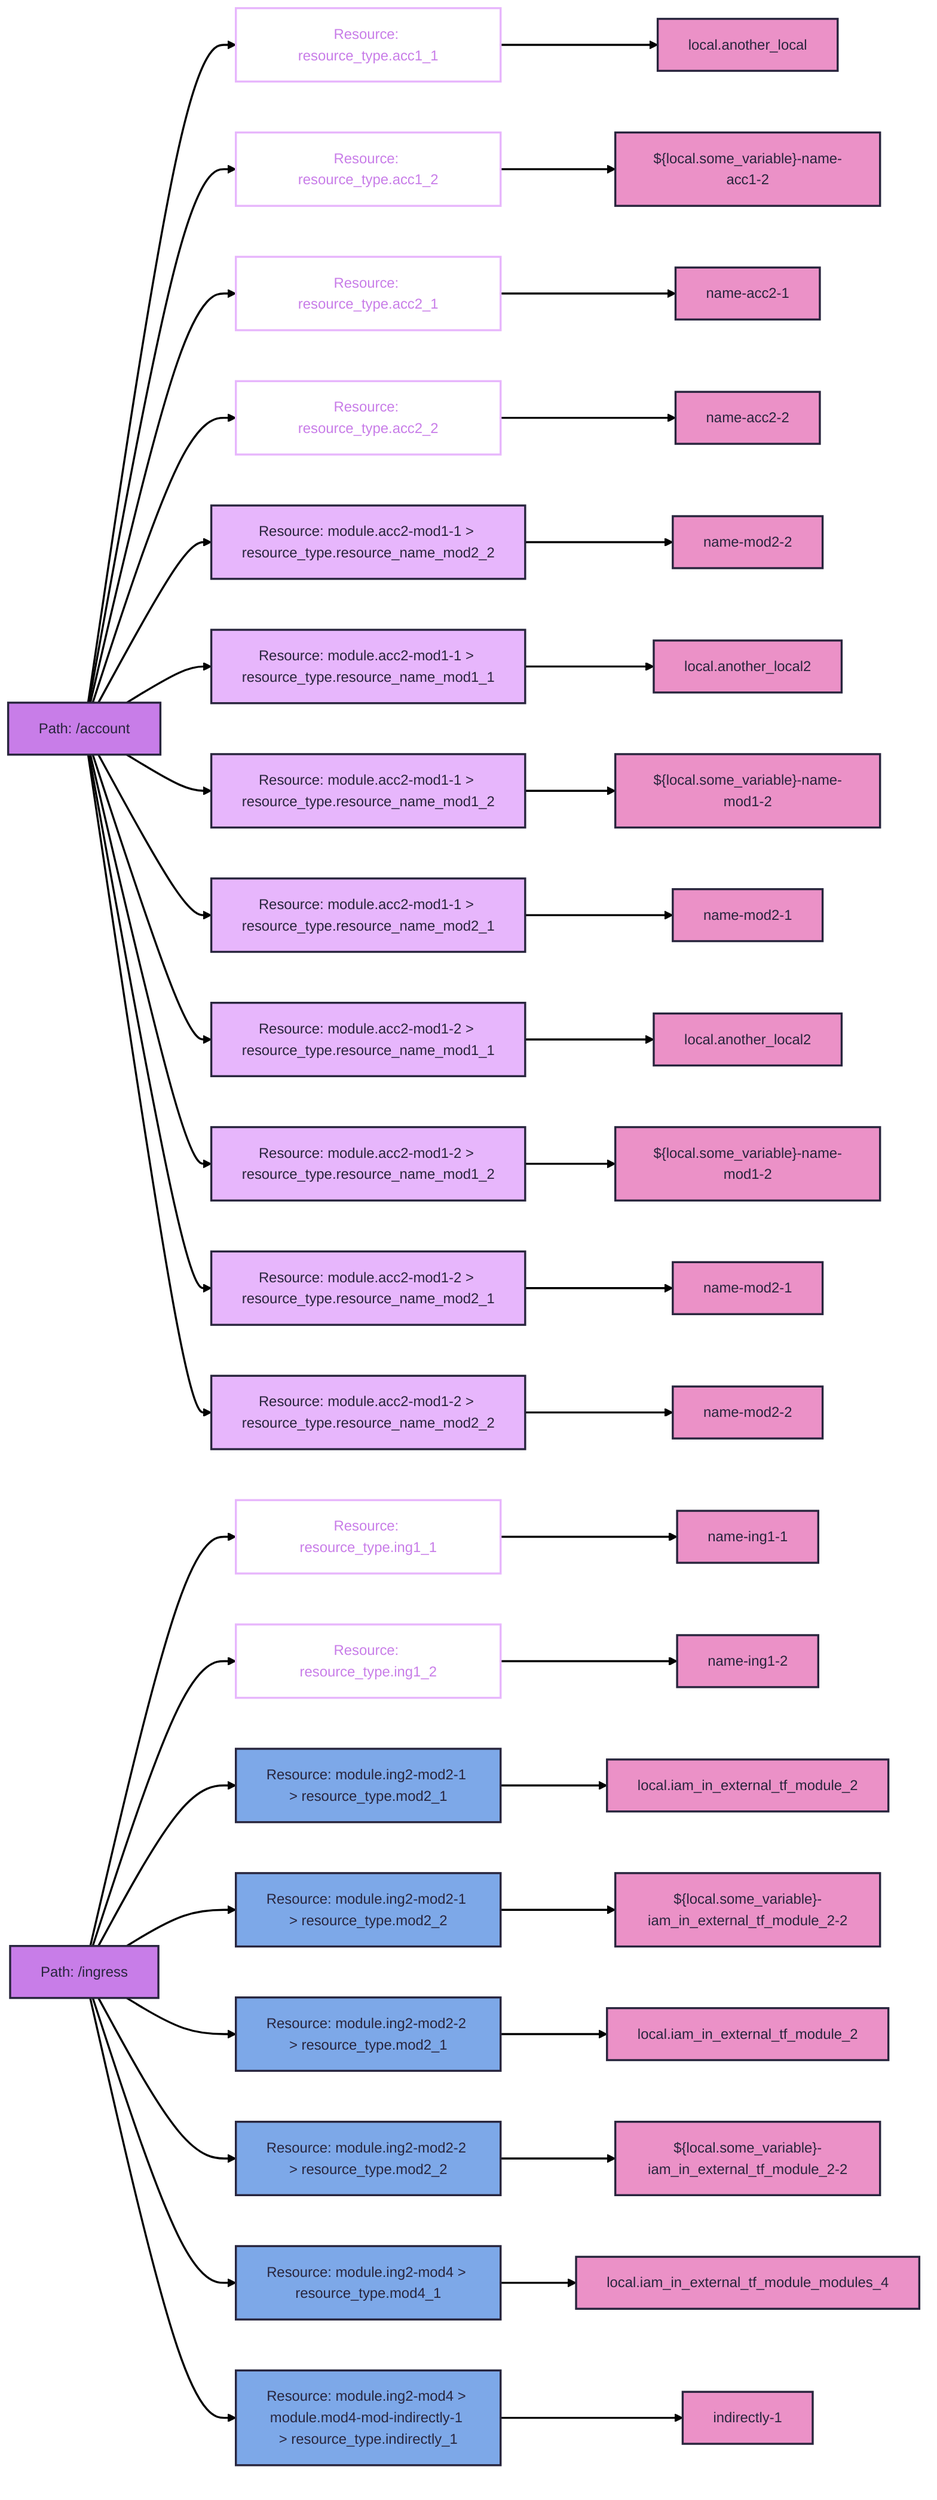 ---
config:
  theme: redux
---
flowchart LR
  classDef tf-path fill:#c87de8
  classDef tf-resource-name stroke:#e7b6fc,color:#c87de8
  classDef tf-resource-name-int-mod fill:#e7b6fc
  classDef tf-resource-name-ext-mod fill:#7da8e8
  classDef tf-resource-field-name fill:#eb91c7
  account["Path: /account"]:::tf-path --> account___acc11["Resource: resource_type.acc1_1"]:::tf-resource-name --> account___acc11___FieldName["local.another_local"]:::tf-resource-field-name
  account["Path: /account"]:::tf-path --> account___acc12["Resource: resource_type.acc1_2"]:::tf-resource-name --> account___acc12___FieldName["${local.some_variable}-name-acc1-2"]:::tf-resource-field-name
  account["Path: /account"]:::tf-path --> account___acc21["Resource: resource_type.acc2_1"]:::tf-resource-name --> account___acc21___FieldName["name-acc2-1"]:::tf-resource-field-name
  account["Path: /account"]:::tf-path --> account___acc22["Resource: resource_type.acc2_2"]:::tf-resource-name --> account___acc22___FieldName["name-acc2-2"]:::tf-resource-field-name
  account["Path: /account"]:::tf-path --> account___mod___accountmodulesmodule1___acc2mod11___resourcenamemod22["Resource: module.acc2-mod1-1 > resource_type.resource_name_mod2_2"]:::tf-resource-name-int-mod --> account___mod___accountmodulesmodule1___acc2mod11___resourcenamemod22___FieldName["name-mod2-2"]:::tf-resource-field-name
  account["Path: /account"]:::tf-path --> account___mod___accountmodulesmodule1___acc2mod11___resourcenamemod11["Resource: module.acc2-mod1-1 > resource_type.resource_name_mod1_1"]:::tf-resource-name-int-mod --> account___mod___accountmodulesmodule1___acc2mod11___resourcenamemod11___FieldName["local.another_local2"]:::tf-resource-field-name
  account["Path: /account"]:::tf-path --> account___mod___accountmodulesmodule1___acc2mod11___resourcenamemod12["Resource: module.acc2-mod1-1 > resource_type.resource_name_mod1_2"]:::tf-resource-name-int-mod --> account___mod___accountmodulesmodule1___acc2mod11___resourcenamemod12___FieldName["${local.some_variable}-name-mod1-2"]:::tf-resource-field-name
  account["Path: /account"]:::tf-path --> account___mod___accountmodulesmodule1___acc2mod11___resourcenamemod21["Resource: module.acc2-mod1-1 > resource_type.resource_name_mod2_1"]:::tf-resource-name-int-mod --> account___mod___accountmodulesmodule1___acc2mod11___resourcenamemod21___FieldName["name-mod2-1"]:::tf-resource-field-name
  account["Path: /account"]:::tf-path --> account___mod___accountmodulesmodule1___acc2mod12___resourcenamemod11["Resource: module.acc2-mod1-2 > resource_type.resource_name_mod1_1"]:::tf-resource-name-int-mod --> account___mod___accountmodulesmodule1___acc2mod12___resourcenamemod11___FieldName["local.another_local2"]:::tf-resource-field-name
  account["Path: /account"]:::tf-path --> account___mod___accountmodulesmodule1___acc2mod12___resourcenamemod12["Resource: module.acc2-mod1-2 > resource_type.resource_name_mod1_2"]:::tf-resource-name-int-mod --> account___mod___accountmodulesmodule1___acc2mod12___resourcenamemod12___FieldName["${local.some_variable}-name-mod1-2"]:::tf-resource-field-name
  account["Path: /account"]:::tf-path --> account___mod___accountmodulesmodule1___acc2mod12___resourcenamemod21["Resource: module.acc2-mod1-2 > resource_type.resource_name_mod2_1"]:::tf-resource-name-int-mod --> account___mod___accountmodulesmodule1___acc2mod12___resourcenamemod21___FieldName["name-mod2-1"]:::tf-resource-field-name
  account["Path: /account"]:::tf-path --> account___mod___accountmodulesmodule1___acc2mod12___resourcenamemod22["Resource: module.acc2-mod1-2 > resource_type.resource_name_mod2_2"]:::tf-resource-name-int-mod --> account___mod___accountmodulesmodule1___acc2mod12___resourcenamemod22___FieldName["name-mod2-2"]:::tf-resource-field-name
  ingress["Path: /ingress"]:::tf-path --> ingress___ing11["Resource: resource_type.ing1_1"]:::tf-resource-name --> ingress___ing11___FieldName["name-ing1-1"]:::tf-resource-field-name
  ingress["Path: /ingress"]:::tf-path --> ingress___ing12["Resource: resource_type.ing1_2"]:::tf-resource-name --> ingress___ing12___FieldName["name-ing1-2"]:::tf-resource-field-name
  ingress["Path: /ingress"]:::tf-path --> ingress___mod___root___ing2mod21___mod21["Resource: module.ing2-mod2-1 > resource_type.mod2_1"]:::tf-resource-name-ext-mod --> ingress___mod___root___ing2mod21___mod21___FieldName["local.iam_in_external_tf_module_2"]:::tf-resource-field-name
  ingress["Path: /ingress"]:::tf-path --> ingress___mod___root___ing2mod21___mod22["Resource: module.ing2-mod2-1 > resource_type.mod2_2"]:::tf-resource-name-ext-mod --> ingress___mod___root___ing2mod21___mod22___FieldName["${local.some_variable}-iam_in_external_tf_module_2-2"]:::tf-resource-field-name
  ingress["Path: /ingress"]:::tf-path --> ingress___mod___root___ing2mod22___mod21["Resource: module.ing2-mod2-2 > resource_type.mod2_1"]:::tf-resource-name-ext-mod --> ingress___mod___root___ing2mod22___mod21___FieldName["local.iam_in_external_tf_module_2"]:::tf-resource-field-name
  ingress["Path: /ingress"]:::tf-path --> ingress___mod___root___ing2mod22___mod22["Resource: module.ing2-mod2-2 > resource_type.mod2_2"]:::tf-resource-name-ext-mod --> ingress___mod___root___ing2mod22___mod22___FieldName["${local.some_variable}-iam_in_external_tf_module_2-2"]:::tf-resource-field-name
  ingress["Path: /ingress"]:::tf-path --> ingress___mod___root___ing2mod4___mod41["Resource: module.ing2-mod4 > resource_type.mod4_1"]:::tf-resource-name-ext-mod --> ingress___mod___root___ing2mod4___mod41___FieldName["local.iam_in_external_tf_module_modules_4"]:::tf-resource-field-name
  ingress["Path: /ingress"]:::tf-path --> ingress___mod___root___mod4modindirectly1___indirectly1["Resource: module.ing2-mod4 > module.mod4-mod-indirectly-1 > resource_type.indirectly_1"]:::tf-resource-name-ext-mod --> ingress___mod___root___mod4modindirectly1___indirectly1___FieldName["indirectly-1"]:::tf-resource-field-name
